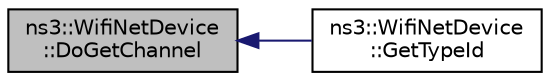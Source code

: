 digraph "ns3::WifiNetDevice::DoGetChannel"
{
  edge [fontname="Helvetica",fontsize="10",labelfontname="Helvetica",labelfontsize="10"];
  node [fontname="Helvetica",fontsize="10",shape=record];
  rankdir="LR";
  Node1 [label="ns3::WifiNetDevice\l::DoGetChannel",height=0.2,width=0.4,color="black", fillcolor="grey75", style="filled", fontcolor="black"];
  Node1 -> Node2 [dir="back",color="midnightblue",fontsize="10",style="solid"];
  Node2 [label="ns3::WifiNetDevice\l::GetTypeId",height=0.2,width=0.4,color="black", fillcolor="white", style="filled",URL="$df/d58/classns3_1_1WifiNetDevice.html#a94194d4a4f27318dd13627ab9d8a2bce",tooltip="Get the type ID. "];
}
